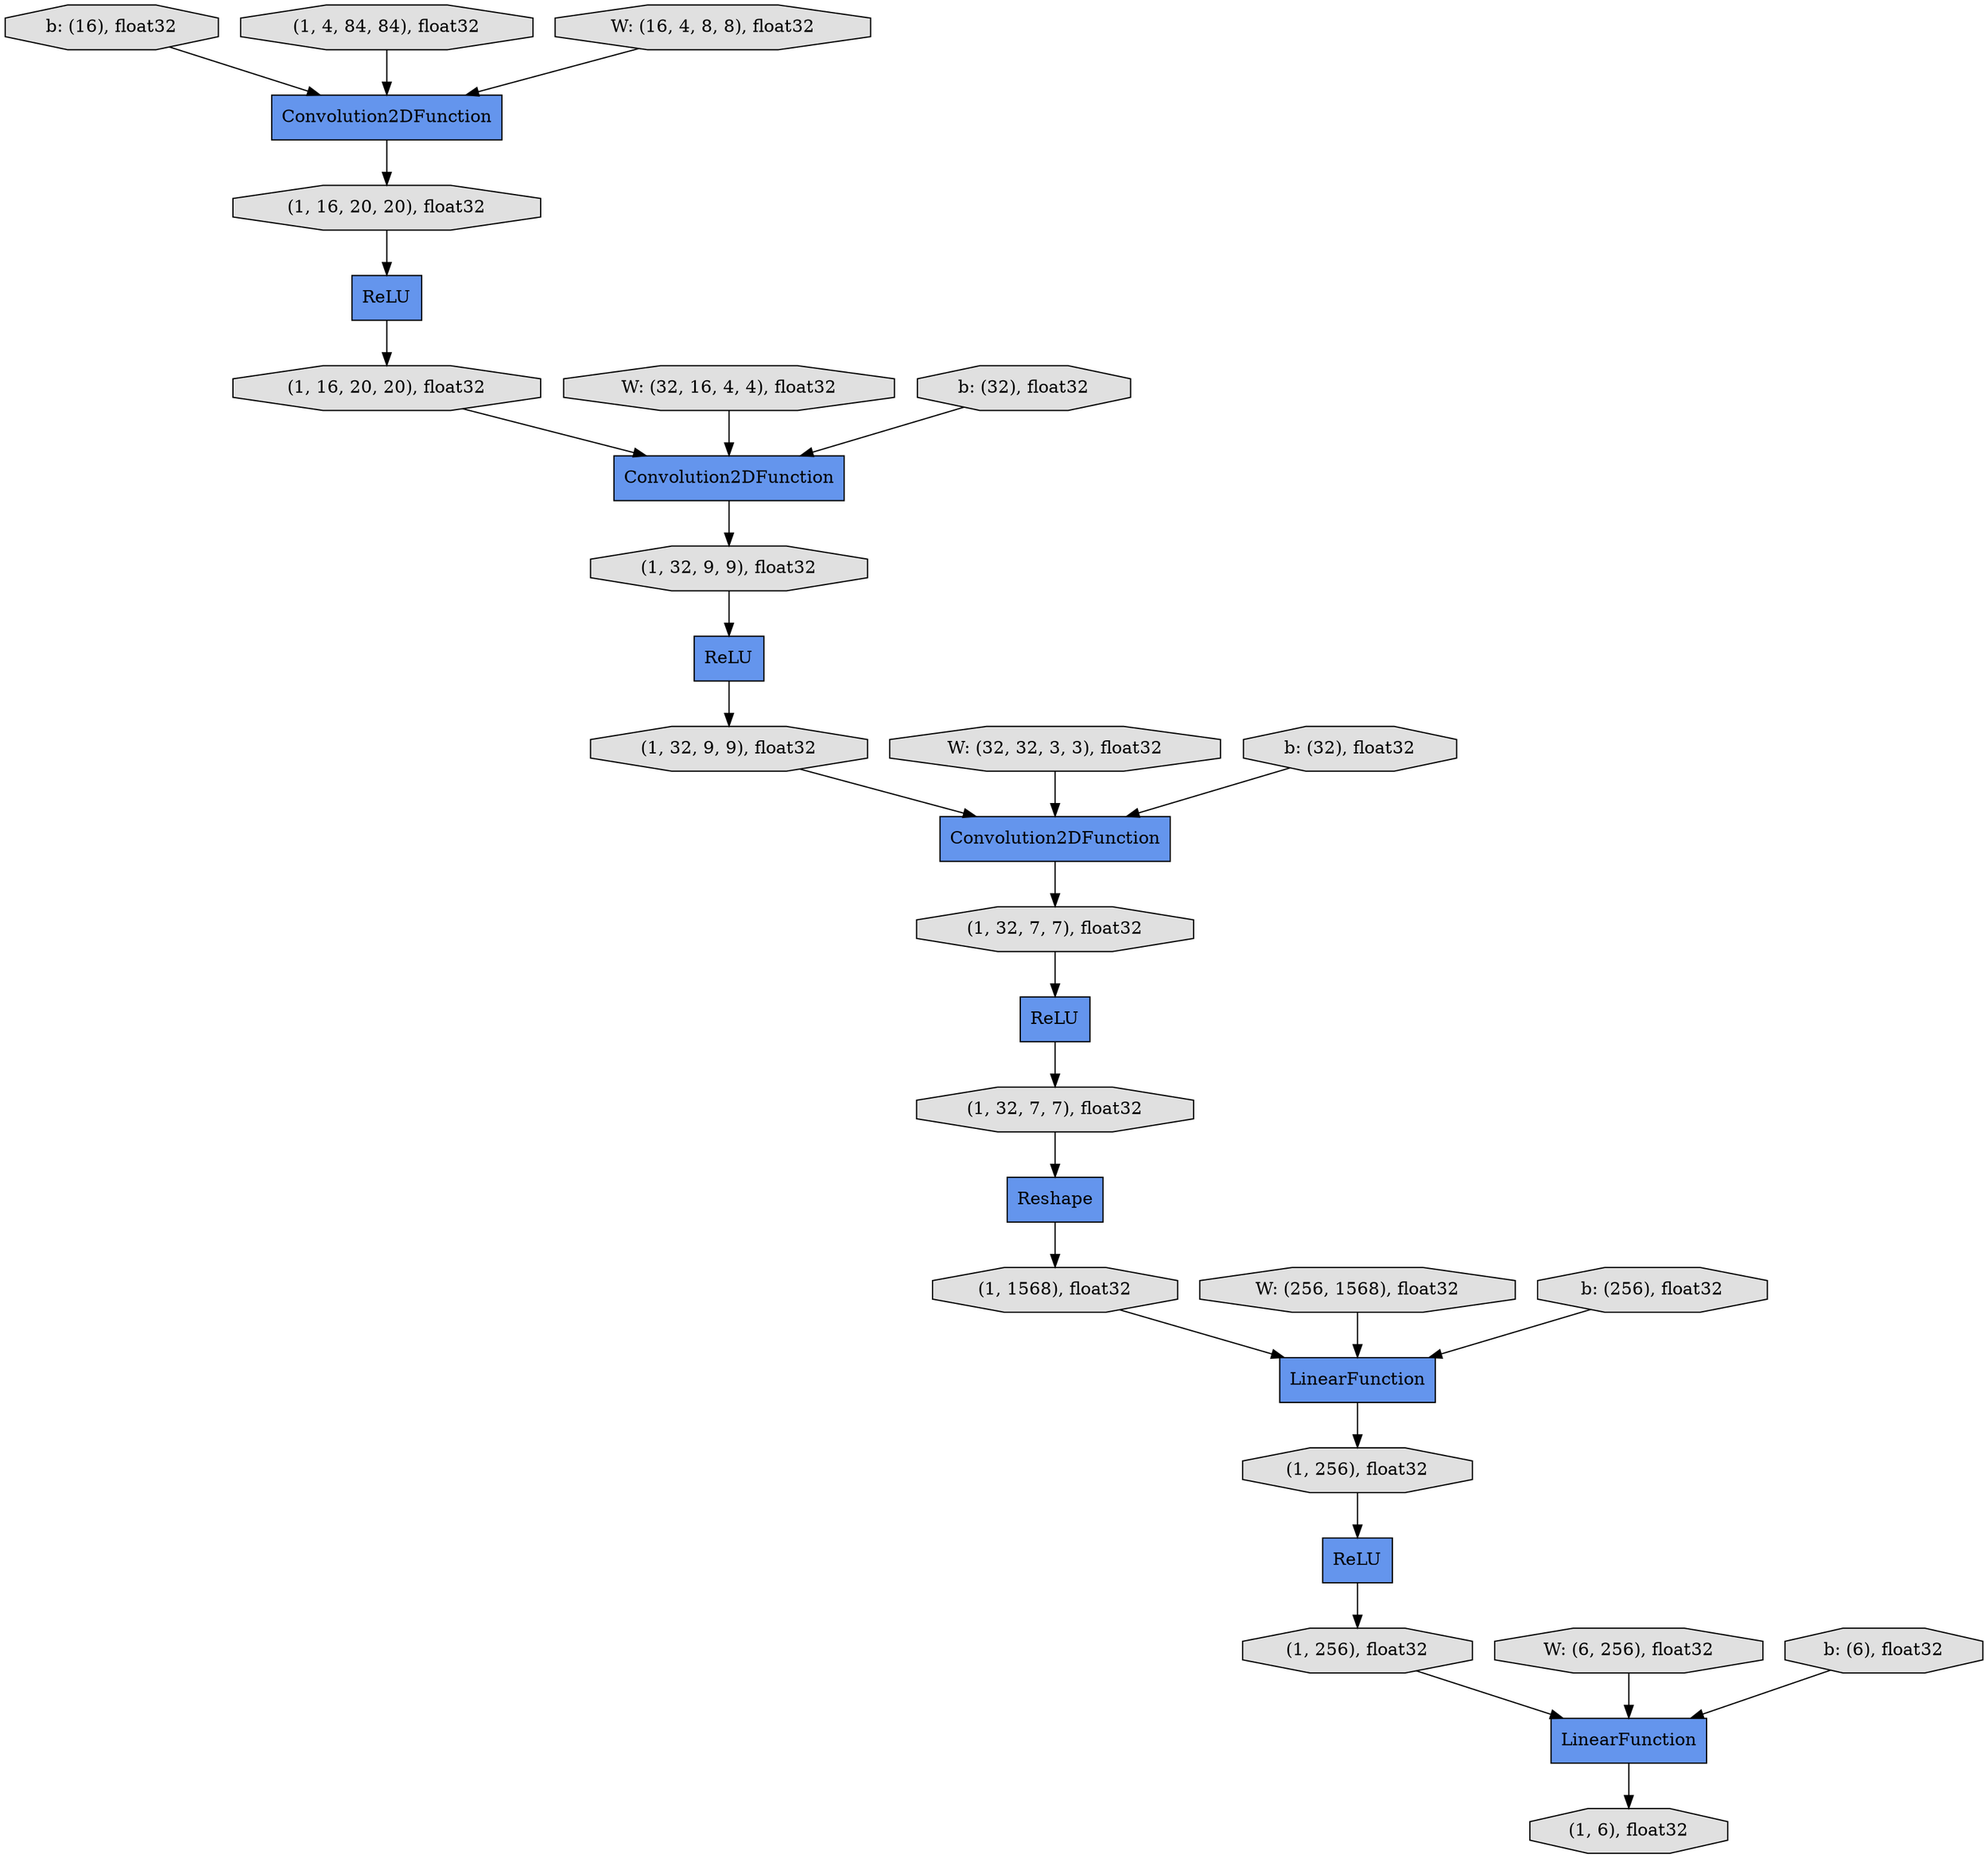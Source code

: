 digraph graphname{rankdir=TB;140066272360528 [label="b: (16), float32",shape="octagon",fillcolor="#E0E0E0",style="filled"];140066271723664 [label="W: (6, 256), float32",shape="octagon",fillcolor="#E0E0E0",style="filled"];140066271725904 [label="(1, 1568), float32",shape="octagon",fillcolor="#E0E0E0",style="filled"];140066272274768 [label="W: (32, 16, 4, 4), float32",shape="octagon",fillcolor="#E0E0E0",style="filled"];140066271726032 [label="(1, 256), float32",shape="octagon",fillcolor="#E0E0E0",style="filled"];140066271723984 [label="b: (6), float32",shape="octagon",fillcolor="#E0E0E0",style="filled"];140066272360976 [label="b: (32), float32",shape="octagon",fillcolor="#E0E0E0",style="filled"];140066272225872 [label="ReLU",shape="record",fillcolor="#6495ED",style="filled"];140066271726224 [label="(1, 256), float32",shape="octagon",fillcolor="#E0E0E0",style="filled"];140066271724240 [label="LinearFunction",shape="record",fillcolor="#6495ED",style="filled"];140066271724304 [label="(1, 4, 84, 84), float32",shape="octagon",fillcolor="#E0E0E0",style="filled"];140066272361296 [label="W: (32, 32, 3, 3), float32",shape="octagon",fillcolor="#E0E0E0",style="filled"];140066271726480 [label="(1, 6), float32",shape="octagon",fillcolor="#E0E0E0",style="filled"];140066271724432 [label="(1, 16, 20, 20), float32",shape="octagon",fillcolor="#E0E0E0",style="filled"];140066271724560 [label="ReLU",shape="record",fillcolor="#6495ED",style="filled"];140066271724624 [label="(1, 16, 20, 20), float32",shape="octagon",fillcolor="#E0E0E0",style="filled"];140066272361616 [label="b: (32), float32",shape="octagon",fillcolor="#E0E0E0",style="filled"];140066271724752 [label="LinearFunction",shape="record",fillcolor="#6495ED",style="filled"];140066271724816 [label="(1, 32, 9, 9), float32",shape="octagon",fillcolor="#E0E0E0",style="filled"];140066272361744 [label="Convolution2DFunction",shape="record",fillcolor="#6495ED",style="filled"];140066271724880 [label="Convolution2DFunction",shape="record",fillcolor="#6495ED",style="filled"];140066272359760 [label="ReLU",shape="record",fillcolor="#6495ED",style="filled"];140066272361936 [label="W: (256, 1568), float32",shape="octagon",fillcolor="#E0E0E0",style="filled"];140066271725008 [label="(1, 32, 9, 9), float32",shape="octagon",fillcolor="#E0E0E0",style="filled"];140066273359568 [label="ReLU",shape="record",fillcolor="#6495ED",style="filled"];140066272362256 [label="b: (256), float32",shape="octagon",fillcolor="#E0E0E0",style="filled"];140066271725328 [label="(1, 32, 7, 7), float32",shape="octagon",fillcolor="#E0E0E0",style="filled"];140066272360208 [label="W: (16, 4, 8, 8), float32",shape="octagon",fillcolor="#E0E0E0",style="filled"];140066271725392 [label="Reshape",shape="record",fillcolor="#6495ED",style="filled"];140066231467920 [label="Convolution2DFunction",shape="record",fillcolor="#6495ED",style="filled"];140066271725520 [label="(1, 32, 7, 7), float32",shape="octagon",fillcolor="#E0E0E0",style="filled"];140066231467920 -> 140066271724816;140066271724752 -> 140066271726480;140066272360528 -> 140066272361744;140066271725520 -> 140066271725392;140066271724624 -> 140066231467920;140066273359568 -> 140066271726032;140066271724880 -> 140066271725328;140066272225872 -> 140066271725008;140066272360208 -> 140066272361744;140066271723664 -> 140066271724752;140066271726224 -> 140066273359568;140066272360976 -> 140066231467920;140066272361616 -> 140066271724880;140066272361936 -> 140066271724240;140066271724560 -> 140066271725520;140066272359760 -> 140066271724624;140066272361744 -> 140066271724432;140066271724432 -> 140066272359760;140066271725904 -> 140066271724240;140066272274768 -> 140066231467920;140066271725008 -> 140066271724880;140066271723984 -> 140066271724752;140066271726032 -> 140066271724752;140066272362256 -> 140066271724240;140066271724304 -> 140066272361744;140066271724816 -> 140066272225872;140066271725392 -> 140066271725904;140066272361296 -> 140066271724880;140066271725328 -> 140066271724560;140066271724240 -> 140066271726224;}